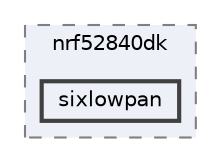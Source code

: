 digraph "/home/mj/Desktop/IoT-Chat-Digitalization/TextYourIoTDevice/bin/nrf52840dk/sixlowpan"
{
 // LATEX_PDF_SIZE
  bgcolor="transparent";
  edge [fontname=Helvetica,fontsize=10,labelfontname=Helvetica,labelfontsize=10];
  node [fontname=Helvetica,fontsize=10,shape=box,height=0.2,width=0.4];
  compound=true
  subgraph clusterdir_0c725116918d2e080617d882693859a8 {
    graph [ bgcolor="#edf0f7", pencolor="grey50", label="nrf52840dk", fontname=Helvetica,fontsize=10 style="filled,dashed", URL="dir_0c725116918d2e080617d882693859a8.html",tooltip=""]
  dir_9a04f644d49eb865484874a1a1445d55 [label="sixlowpan", fillcolor="#edf0f7", color="grey25", style="filled,bold", URL="dir_9a04f644d49eb865484874a1a1445d55.html",tooltip=""];
  }
}
